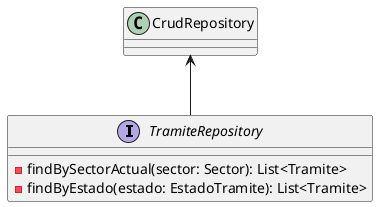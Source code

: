 @startuml TramiteRepository
interface TramiteRepository {
- findBySectorActual(sector: Sector): List<Tramite>
- findByEstado(estado: EstadoTramite): List<Tramite>
}
CrudRepository <-- TramiteRepository
@enduml